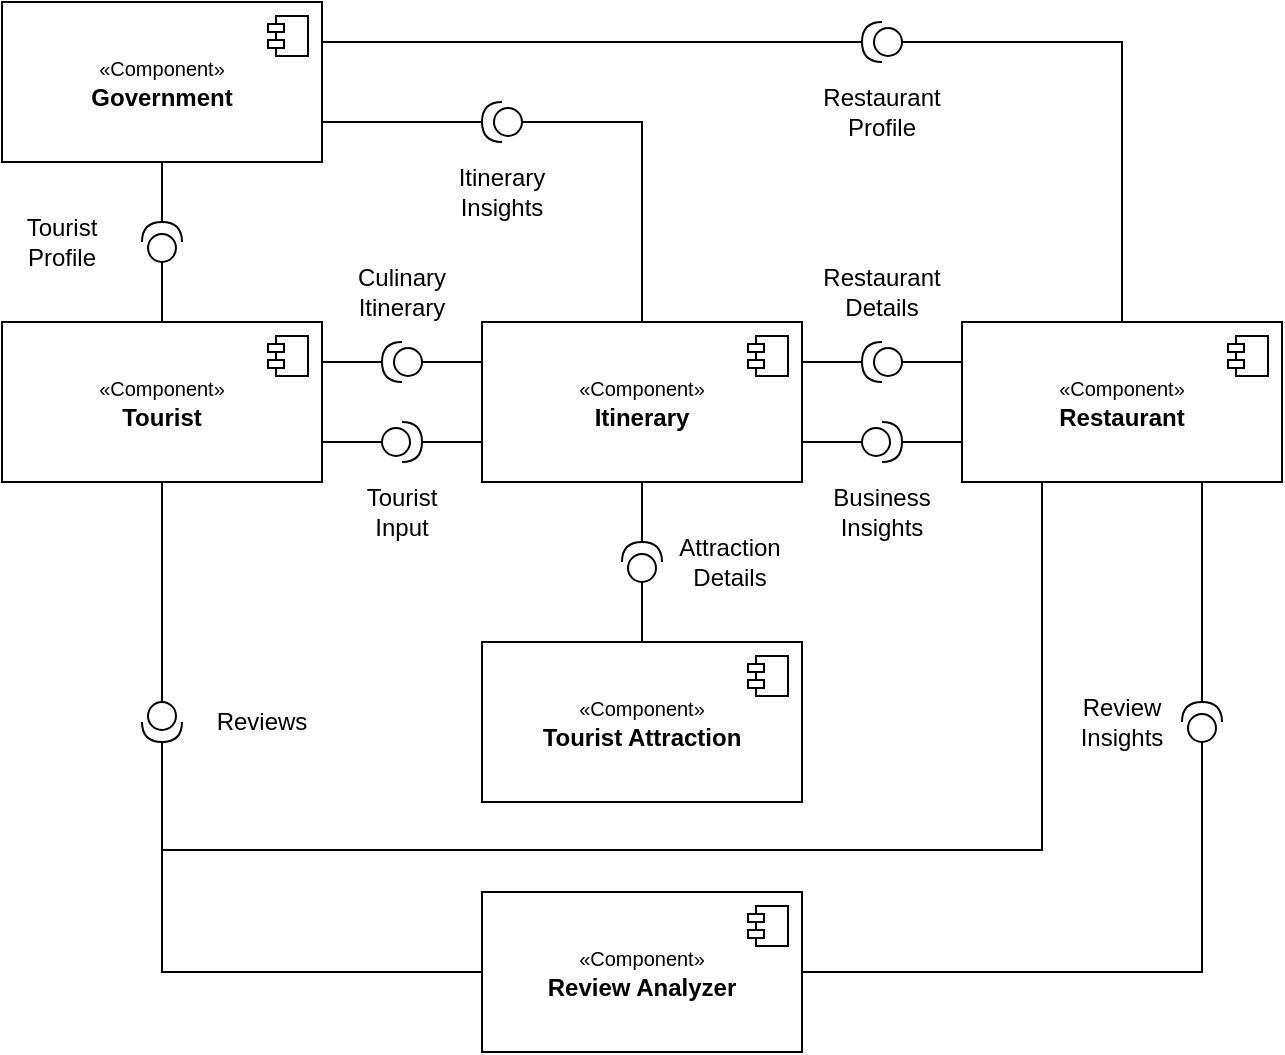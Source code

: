 <mxfile version="22.1.17" type="device">
  <diagram name="Seite-1" id="ILDbKF3d8qMEyiGiMhM8">
    <mxGraphModel dx="957" dy="446" grid="1" gridSize="10" guides="1" tooltips="1" connect="1" arrows="1" fold="1" page="1" pageScale="1" pageWidth="827" pageHeight="1169" math="0" shadow="0">
      <root>
        <mxCell id="0" />
        <mxCell id="1" parent="0" />
        <mxCell id="Tj8pwtwo7b4YPSIV7wdt-5" value="&lt;font style=&quot;font-size: 10px;&quot;&gt;«Component»&lt;/font&gt;&lt;b&gt;&lt;br&gt;Tourist&lt;/b&gt;" style="html=1;dropTarget=0;whiteSpace=wrap;" parent="1" vertex="1">
          <mxGeometry x="40" y="200" width="160" height="80" as="geometry" />
        </mxCell>
        <mxCell id="Tj8pwtwo7b4YPSIV7wdt-6" value="" style="shape=module;jettyWidth=8;jettyHeight=4;" parent="Tj8pwtwo7b4YPSIV7wdt-5" vertex="1">
          <mxGeometry x="1" width="20" height="20" relative="1" as="geometry">
            <mxPoint x="-27" y="7" as="offset" />
          </mxGeometry>
        </mxCell>
        <mxCell id="Tj8pwtwo7b4YPSIV7wdt-7" value="&lt;font style=&quot;font-size: 10px;&quot;&gt;«Component»&lt;/font&gt;&lt;b&gt;&lt;br&gt;Government&lt;/b&gt;" style="html=1;dropTarget=0;whiteSpace=wrap;" parent="1" vertex="1">
          <mxGeometry x="40" y="40" width="160" height="80" as="geometry" />
        </mxCell>
        <mxCell id="Tj8pwtwo7b4YPSIV7wdt-8" value="" style="shape=module;jettyWidth=8;jettyHeight=4;" parent="Tj8pwtwo7b4YPSIV7wdt-7" vertex="1">
          <mxGeometry x="1" width="20" height="20" relative="1" as="geometry">
            <mxPoint x="-27" y="7" as="offset" />
          </mxGeometry>
        </mxCell>
        <mxCell id="Tj8pwtwo7b4YPSIV7wdt-9" value="&lt;font style=&quot;font-size: 10px;&quot;&gt;«Component»&lt;/font&gt;&lt;b&gt;&lt;br&gt;Restaurant&lt;/b&gt;" style="html=1;dropTarget=0;whiteSpace=wrap;" parent="1" vertex="1">
          <mxGeometry x="520" y="200" width="160" height="80" as="geometry" />
        </mxCell>
        <mxCell id="Tj8pwtwo7b4YPSIV7wdt-10" value="" style="shape=module;jettyWidth=8;jettyHeight=4;" parent="Tj8pwtwo7b4YPSIV7wdt-9" vertex="1">
          <mxGeometry x="1" width="20" height="20" relative="1" as="geometry">
            <mxPoint x="-27" y="7" as="offset" />
          </mxGeometry>
        </mxCell>
        <mxCell id="Tj8pwtwo7b4YPSIV7wdt-11" value="&lt;font style=&quot;font-size: 10px;&quot;&gt;«Component»&lt;/font&gt;&lt;b&gt;&lt;br&gt;Itinerary&lt;/b&gt;" style="html=1;dropTarget=0;whiteSpace=wrap;" parent="1" vertex="1">
          <mxGeometry x="280" y="200" width="160" height="80" as="geometry" />
        </mxCell>
        <mxCell id="Tj8pwtwo7b4YPSIV7wdt-12" value="" style="shape=module;jettyWidth=8;jettyHeight=4;" parent="Tj8pwtwo7b4YPSIV7wdt-11" vertex="1">
          <mxGeometry x="1" width="20" height="20" relative="1" as="geometry">
            <mxPoint x="-27" y="7" as="offset" />
          </mxGeometry>
        </mxCell>
        <mxCell id="Tj8pwtwo7b4YPSIV7wdt-13" value="&lt;font style=&quot;font-size: 10px;&quot;&gt;«Component»&lt;/font&gt;&lt;b&gt;&lt;br&gt;Tourist Attraction&lt;/b&gt;" style="html=1;dropTarget=0;whiteSpace=wrap;" parent="1" vertex="1">
          <mxGeometry x="280" y="360" width="160" height="80" as="geometry" />
        </mxCell>
        <mxCell id="Tj8pwtwo7b4YPSIV7wdt-14" value="" style="shape=module;jettyWidth=8;jettyHeight=4;" parent="Tj8pwtwo7b4YPSIV7wdt-13" vertex="1">
          <mxGeometry x="1" width="20" height="20" relative="1" as="geometry">
            <mxPoint x="-27" y="7" as="offset" />
          </mxGeometry>
        </mxCell>
        <mxCell id="Tj8pwtwo7b4YPSIV7wdt-57" style="edgeStyle=orthogonalEdgeStyle;rounded=0;orthogonalLoop=1;jettySize=auto;html=1;exitX=0;exitY=0.5;exitDx=0;exitDy=0;exitPerimeter=0;entryX=0.5;entryY=0;entryDx=0;entryDy=0;endArrow=none;endFill=0;" parent="1" source="Tj8pwtwo7b4YPSIV7wdt-25" target="Tj8pwtwo7b4YPSIV7wdt-13" edge="1">
          <mxGeometry relative="1" as="geometry" />
        </mxCell>
        <mxCell id="Tj8pwtwo7b4YPSIV7wdt-25" value="" style="shape=providedRequiredInterface;html=1;verticalLabelPosition=bottom;sketch=0;direction=south;rotation=180;" parent="1" vertex="1">
          <mxGeometry x="350" y="310" width="20" height="20" as="geometry" />
        </mxCell>
        <mxCell id="Tj8pwtwo7b4YPSIV7wdt-28" value="" style="endArrow=none;html=1;rounded=0;entryX=0.5;entryY=1;entryDx=0;entryDy=0;exitX=1;exitY=0.5;exitDx=0;exitDy=0;exitPerimeter=0;" parent="1" source="Tj8pwtwo7b4YPSIV7wdt-25" target="Tj8pwtwo7b4YPSIV7wdt-11" edge="1">
          <mxGeometry width="50" height="50" relative="1" as="geometry">
            <mxPoint x="310" y="300" as="sourcePoint" />
            <mxPoint x="360" y="250" as="targetPoint" />
          </mxGeometry>
        </mxCell>
        <mxCell id="Tj8pwtwo7b4YPSIV7wdt-30" value="" style="shape=providedRequiredInterface;html=1;verticalLabelPosition=bottom;sketch=0;direction=south;rotation=90;" parent="1" vertex="1">
          <mxGeometry x="470" y="210" width="20" height="20" as="geometry" />
        </mxCell>
        <mxCell id="Tj8pwtwo7b4YPSIV7wdt-31" value="" style="endArrow=none;html=1;rounded=0;entryX=1;entryY=0.25;entryDx=0;entryDy=0;exitX=1;exitY=0.5;exitDx=0;exitDy=0;exitPerimeter=0;" parent="1" source="Tj8pwtwo7b4YPSIV7wdt-30" target="Tj8pwtwo7b4YPSIV7wdt-11" edge="1">
          <mxGeometry width="50" height="50" relative="1" as="geometry">
            <mxPoint x="410" y="320" as="sourcePoint" />
            <mxPoint x="410" y="290" as="targetPoint" />
          </mxGeometry>
        </mxCell>
        <mxCell id="Tj8pwtwo7b4YPSIV7wdt-32" value="" style="endArrow=none;html=1;rounded=0;entryX=0;entryY=0.5;entryDx=0;entryDy=0;entryPerimeter=0;exitX=0;exitY=0.25;exitDx=0;exitDy=0;" parent="1" source="Tj8pwtwo7b4YPSIV7wdt-9" target="Tj8pwtwo7b4YPSIV7wdt-30" edge="1">
          <mxGeometry width="50" height="50" relative="1" as="geometry">
            <mxPoint x="410" y="370" as="sourcePoint" />
            <mxPoint x="410" y="340" as="targetPoint" />
          </mxGeometry>
        </mxCell>
        <mxCell id="Tj8pwtwo7b4YPSIV7wdt-33" value="" style="endArrow=none;html=1;rounded=0;entryX=1;entryY=0.75;entryDx=0;entryDy=0;exitX=0;exitY=0.5;exitDx=0;exitDy=0;exitPerimeter=0;" parent="1" source="Tj8pwtwo7b4YPSIV7wdt-35" target="Tj8pwtwo7b4YPSIV7wdt-5" edge="1">
          <mxGeometry width="50" height="50" relative="1" as="geometry">
            <mxPoint x="240" y="260" as="sourcePoint" />
            <mxPoint x="410" y="290" as="targetPoint" />
          </mxGeometry>
        </mxCell>
        <mxCell id="Tj8pwtwo7b4YPSIV7wdt-35" value="" style="shape=providedRequiredInterface;html=1;verticalLabelPosition=bottom;sketch=0;direction=south;rotation=270;" parent="1" vertex="1">
          <mxGeometry x="230" y="250" width="20" height="20" as="geometry" />
        </mxCell>
        <mxCell id="Tj8pwtwo7b4YPSIV7wdt-36" value="" style="endArrow=none;html=1;rounded=0;exitX=0;exitY=0.75;exitDx=0;exitDy=0;entryX=1;entryY=0.5;entryDx=0;entryDy=0;entryPerimeter=0;" parent="1" source="Tj8pwtwo7b4YPSIV7wdt-11" target="Tj8pwtwo7b4YPSIV7wdt-35" edge="1">
          <mxGeometry width="50" height="50" relative="1" as="geometry">
            <mxPoint x="250" y="250" as="sourcePoint" />
            <mxPoint x="250" y="240" as="targetPoint" />
          </mxGeometry>
        </mxCell>
        <mxCell id="Tj8pwtwo7b4YPSIV7wdt-37" value="" style="shape=providedRequiredInterface;html=1;verticalLabelPosition=bottom;sketch=0;direction=south;rotation=180;" parent="1" vertex="1">
          <mxGeometry x="110" y="150" width="20" height="20" as="geometry" />
        </mxCell>
        <mxCell id="Tj8pwtwo7b4YPSIV7wdt-44" style="edgeStyle=orthogonalEdgeStyle;rounded=0;orthogonalLoop=1;jettySize=auto;html=1;exitX=0.5;exitY=1;exitDx=0;exitDy=0;entryX=1;entryY=0.5;entryDx=0;entryDy=0;entryPerimeter=0;endArrow=none;endFill=0;" parent="1" source="Tj8pwtwo7b4YPSIV7wdt-7" target="Tj8pwtwo7b4YPSIV7wdt-37" edge="1">
          <mxGeometry relative="1" as="geometry" />
        </mxCell>
        <mxCell id="Tj8pwtwo7b4YPSIV7wdt-45" style="edgeStyle=orthogonalEdgeStyle;rounded=0;orthogonalLoop=1;jettySize=auto;html=1;entryX=0.5;entryY=0;entryDx=0;entryDy=0;endArrow=none;endFill=0;" parent="1" target="Tj8pwtwo7b4YPSIV7wdt-5" edge="1">
          <mxGeometry relative="1" as="geometry">
            <mxPoint x="120" y="170" as="sourcePoint" />
            <mxPoint x="130" y="160" as="targetPoint" />
          </mxGeometry>
        </mxCell>
        <mxCell id="Tj8pwtwo7b4YPSIV7wdt-48" style="edgeStyle=orthogonalEdgeStyle;rounded=0;orthogonalLoop=1;jettySize=auto;html=1;entryX=0.5;entryY=0;entryDx=0;entryDy=0;endArrow=none;endFill=0;exitX=0;exitY=0.5;exitDx=0;exitDy=0;exitPerimeter=0;" parent="1" source="Tj8pwtwo7b4YPSIV7wdt-46" target="Tj8pwtwo7b4YPSIV7wdt-11" edge="1">
          <mxGeometry relative="1" as="geometry">
            <mxPoint x="310" y="100" as="sourcePoint" />
          </mxGeometry>
        </mxCell>
        <mxCell id="Tj8pwtwo7b4YPSIV7wdt-46" value="" style="shape=providedRequiredInterface;html=1;verticalLabelPosition=bottom;sketch=0;direction=south;rotation=90;" parent="1" vertex="1">
          <mxGeometry x="280" y="90" width="20" height="20" as="geometry" />
        </mxCell>
        <mxCell id="Tj8pwtwo7b4YPSIV7wdt-47" style="edgeStyle=orthogonalEdgeStyle;rounded=0;orthogonalLoop=1;jettySize=auto;html=1;exitX=1;exitY=0.75;exitDx=0;exitDy=0;endArrow=none;endFill=0;entryX=1;entryY=0.5;entryDx=0;entryDy=0;entryPerimeter=0;" parent="1" source="Tj8pwtwo7b4YPSIV7wdt-7" target="Tj8pwtwo7b4YPSIV7wdt-46" edge="1">
          <mxGeometry relative="1" as="geometry">
            <mxPoint x="260" y="80" as="targetPoint" />
          </mxGeometry>
        </mxCell>
        <mxCell id="Tj8pwtwo7b4YPSIV7wdt-51" value="" style="edgeStyle=orthogonalEdgeStyle;rounded=0;orthogonalLoop=1;jettySize=auto;html=1;exitX=1;exitY=0.25;exitDx=0;exitDy=0;entryX=1;entryY=0.5;entryDx=0;entryDy=0;entryPerimeter=0;endArrow=none;endFill=0;" parent="1" source="Tj8pwtwo7b4YPSIV7wdt-7" target="Tj8pwtwo7b4YPSIV7wdt-50" edge="1">
          <mxGeometry relative="1" as="geometry">
            <mxPoint x="200" y="60" as="sourcePoint" />
            <mxPoint x="600" y="200" as="targetPoint" />
            <Array as="points" />
          </mxGeometry>
        </mxCell>
        <mxCell id="Tj8pwtwo7b4YPSIV7wdt-52" style="edgeStyle=orthogonalEdgeStyle;rounded=0;orthogonalLoop=1;jettySize=auto;html=1;entryX=0.25;entryY=0;entryDx=0;entryDy=0;endArrow=none;endFill=0;exitX=0;exitY=0.5;exitDx=0;exitDy=0;exitPerimeter=0;" parent="1" source="Tj8pwtwo7b4YPSIV7wdt-50" target="Tj8pwtwo7b4YPSIV7wdt-9" edge="1">
          <mxGeometry relative="1" as="geometry">
            <Array as="points">
              <mxPoint x="600" y="60" />
              <mxPoint x="600" y="200" />
            </Array>
            <mxPoint x="490" y="60" as="sourcePoint" />
          </mxGeometry>
        </mxCell>
        <mxCell id="Tj8pwtwo7b4YPSIV7wdt-50" value="" style="shape=providedRequiredInterface;html=1;verticalLabelPosition=bottom;sketch=0;direction=south;rotation=90;" parent="1" vertex="1">
          <mxGeometry x="470" y="50" width="20" height="20" as="geometry" />
        </mxCell>
        <mxCell id="Tj8pwtwo7b4YPSIV7wdt-62" value="Tourist Input" style="text;html=1;strokeColor=none;fillColor=none;align=center;verticalAlign=middle;whiteSpace=wrap;rounded=0;" parent="1" vertex="1">
          <mxGeometry x="210" y="280" width="60" height="30" as="geometry" />
        </mxCell>
        <mxCell id="Tj8pwtwo7b4YPSIV7wdt-63" value="Attraction Details" style="text;html=1;strokeColor=none;fillColor=none;align=center;verticalAlign=middle;whiteSpace=wrap;rounded=0;" parent="1" vertex="1">
          <mxGeometry x="374" y="305" width="60" height="30" as="geometry" />
        </mxCell>
        <mxCell id="Tj8pwtwo7b4YPSIV7wdt-64" value="Restaurant Details" style="text;html=1;strokeColor=none;fillColor=none;align=center;verticalAlign=middle;whiteSpace=wrap;rounded=0;" parent="1" vertex="1">
          <mxGeometry x="450" y="170" width="60" height="30" as="geometry" />
        </mxCell>
        <mxCell id="Tj8pwtwo7b4YPSIV7wdt-65" value="Itinerary Insights" style="text;html=1;strokeColor=none;fillColor=none;align=center;verticalAlign=middle;whiteSpace=wrap;rounded=0;" parent="1" vertex="1">
          <mxGeometry x="260" y="120" width="60" height="30" as="geometry" />
        </mxCell>
        <mxCell id="Tj8pwtwo7b4YPSIV7wdt-66" value="Tourist Profile" style="text;html=1;strokeColor=none;fillColor=none;align=center;verticalAlign=middle;whiteSpace=wrap;rounded=0;" parent="1" vertex="1">
          <mxGeometry x="40" y="145" width="60" height="30" as="geometry" />
        </mxCell>
        <mxCell id="Tj8pwtwo7b4YPSIV7wdt-67" value="Restaurant Profile" style="text;html=1;strokeColor=none;fillColor=none;align=center;verticalAlign=middle;whiteSpace=wrap;rounded=0;" parent="1" vertex="1">
          <mxGeometry x="450" y="80" width="60" height="30" as="geometry" />
        </mxCell>
        <mxCell id="erItscCAWQAN8Le-8sjd-11" value="&lt;font style=&quot;font-size: 10px;&quot;&gt;«Component»&lt;/font&gt;&lt;b&gt;&lt;br&gt;Review Analyzer&lt;br&gt;&lt;/b&gt;" style="html=1;dropTarget=0;whiteSpace=wrap;" parent="1" vertex="1">
          <mxGeometry x="280" y="485" width="160" height="80" as="geometry" />
        </mxCell>
        <mxCell id="erItscCAWQAN8Le-8sjd-12" value="" style="shape=module;jettyWidth=8;jettyHeight=4;" parent="erItscCAWQAN8Le-8sjd-11" vertex="1">
          <mxGeometry x="1" width="20" height="20" relative="1" as="geometry">
            <mxPoint x="-27" y="7" as="offset" />
          </mxGeometry>
        </mxCell>
        <mxCell id="erItscCAWQAN8Le-8sjd-13" style="edgeStyle=orthogonalEdgeStyle;rounded=0;orthogonalLoop=1;jettySize=auto;html=1;entryX=0;entryY=0.5;entryDx=0;entryDy=0;endArrow=none;endFill=0;exitX=1;exitY=0.5;exitDx=0;exitDy=0;exitPerimeter=0;" parent="1" source="erItscCAWQAN8Le-8sjd-14" target="erItscCAWQAN8Le-8sjd-11" edge="1">
          <mxGeometry relative="1" as="geometry">
            <mxPoint x="90" y="510" as="sourcePoint" />
          </mxGeometry>
        </mxCell>
        <mxCell id="erItscCAWQAN8Le-8sjd-14" value="" style="shape=providedRequiredInterface;html=1;verticalLabelPosition=bottom;sketch=0;direction=south;rotation=0;" parent="1" vertex="1">
          <mxGeometry x="110" y="390" width="20" height="20" as="geometry" />
        </mxCell>
        <mxCell id="erItscCAWQAN8Le-8sjd-15" value="" style="endArrow=none;html=1;rounded=0;entryX=0.5;entryY=1;entryDx=0;entryDy=0;exitX=0;exitY=0.5;exitDx=0;exitDy=0;exitPerimeter=0;" parent="1" source="erItscCAWQAN8Le-8sjd-14" target="Tj8pwtwo7b4YPSIV7wdt-5" edge="1">
          <mxGeometry width="50" height="50" relative="1" as="geometry">
            <mxPoint x="80" y="460" as="sourcePoint" />
            <mxPoint x="360" y="460" as="targetPoint" />
          </mxGeometry>
        </mxCell>
        <mxCell id="erItscCAWQAN8Le-8sjd-16" value="Reviews" style="text;html=1;strokeColor=none;fillColor=none;align=center;verticalAlign=middle;whiteSpace=wrap;rounded=0;" parent="1" vertex="1">
          <mxGeometry x="140" y="385" width="60" height="30" as="geometry" />
        </mxCell>
        <mxCell id="erItscCAWQAN8Le-8sjd-19" style="edgeStyle=orthogonalEdgeStyle;rounded=0;orthogonalLoop=1;jettySize=auto;html=1;exitX=0;exitY=0.5;exitDx=0;exitDy=0;exitPerimeter=0;entryX=1;entryY=0.5;entryDx=0;entryDy=0;endArrow=none;endFill=0;" parent="1" source="erItscCAWQAN8Le-8sjd-20" target="erItscCAWQAN8Le-8sjd-11" edge="1">
          <mxGeometry relative="1" as="geometry">
            <mxPoint x="760" y="525" as="targetPoint" />
          </mxGeometry>
        </mxCell>
        <mxCell id="erItscCAWQAN8Le-8sjd-20" value="" style="shape=providedRequiredInterface;html=1;verticalLabelPosition=bottom;sketch=0;direction=south;rotation=180;" parent="1" vertex="1">
          <mxGeometry x="630" y="390" width="20" height="20" as="geometry" />
        </mxCell>
        <mxCell id="erItscCAWQAN8Le-8sjd-21" value="" style="endArrow=none;html=1;rounded=0;entryX=0.75;entryY=1;entryDx=0;entryDy=0;exitX=1;exitY=0.5;exitDx=0;exitDy=0;exitPerimeter=0;" parent="1" source="erItscCAWQAN8Le-8sjd-20" target="Tj8pwtwo7b4YPSIV7wdt-9" edge="1">
          <mxGeometry width="50" height="50" relative="1" as="geometry">
            <mxPoint x="600" y="430" as="sourcePoint" />
            <mxPoint x="600" y="280" as="targetPoint" />
          </mxGeometry>
        </mxCell>
        <mxCell id="erItscCAWQAN8Le-8sjd-22" value="Review Insights" style="text;html=1;strokeColor=none;fillColor=none;align=center;verticalAlign=middle;whiteSpace=wrap;rounded=0;" parent="1" vertex="1">
          <mxGeometry x="570" y="385" width="60" height="30" as="geometry" />
        </mxCell>
        <mxCell id="erItscCAWQAN8Le-8sjd-23" value="Culinary&lt;br&gt;Itinerary" style="text;html=1;strokeColor=none;fillColor=none;align=center;verticalAlign=middle;whiteSpace=wrap;rounded=0;" parent="1" vertex="1">
          <mxGeometry x="210" y="170" width="60" height="30" as="geometry" />
        </mxCell>
        <mxCell id="erItscCAWQAN8Le-8sjd-24" value="" style="shape=providedRequiredInterface;html=1;verticalLabelPosition=bottom;sketch=0;direction=south;rotation=90;" parent="1" vertex="1">
          <mxGeometry x="230" y="210" width="20" height="20" as="geometry" />
        </mxCell>
        <mxCell id="erItscCAWQAN8Le-8sjd-25" value="" style="endArrow=none;html=1;rounded=0;entryX=1;entryY=0.25;entryDx=0;entryDy=0;exitX=1;exitY=0.5;exitDx=0;exitDy=0;exitPerimeter=0;" parent="1" source="erItscCAWQAN8Le-8sjd-24" target="Tj8pwtwo7b4YPSIV7wdt-5" edge="1">
          <mxGeometry width="50" height="50" relative="1" as="geometry">
            <mxPoint x="170" y="310" as="sourcePoint" />
            <mxPoint x="200" y="230" as="targetPoint" />
          </mxGeometry>
        </mxCell>
        <mxCell id="erItscCAWQAN8Le-8sjd-26" value="" style="endArrow=none;html=1;rounded=0;exitX=0;exitY=0.25;exitDx=0;exitDy=0;entryX=0;entryY=0.5;entryDx=0;entryDy=0;entryPerimeter=0;" parent="1" source="Tj8pwtwo7b4YPSIV7wdt-11" target="erItscCAWQAN8Le-8sjd-24" edge="1">
          <mxGeometry width="50" height="50" relative="1" as="geometry">
            <mxPoint x="280" y="230" as="sourcePoint" />
            <mxPoint x="250" y="230" as="targetPoint" />
          </mxGeometry>
        </mxCell>
        <mxCell id="erItscCAWQAN8Le-8sjd-27" value="" style="endArrow=none;html=1;rounded=0;entryX=1;entryY=0.75;entryDx=0;entryDy=0;exitX=0;exitY=0.5;exitDx=0;exitDy=0;exitPerimeter=0;" parent="1" source="erItscCAWQAN8Le-8sjd-28" edge="1">
          <mxGeometry width="50" height="50" relative="1" as="geometry">
            <mxPoint x="480" y="260" as="sourcePoint" />
            <mxPoint x="440" y="260" as="targetPoint" />
          </mxGeometry>
        </mxCell>
        <mxCell id="erItscCAWQAN8Le-8sjd-28" value="" style="shape=providedRequiredInterface;html=1;verticalLabelPosition=bottom;sketch=0;direction=south;rotation=270;" parent="1" vertex="1">
          <mxGeometry x="470" y="250" width="20" height="20" as="geometry" />
        </mxCell>
        <mxCell id="erItscCAWQAN8Le-8sjd-29" value="" style="endArrow=none;html=1;rounded=0;exitX=0;exitY=0.75;exitDx=0;exitDy=0;entryX=1;entryY=0.5;entryDx=0;entryDy=0;entryPerimeter=0;" parent="1" target="erItscCAWQAN8Le-8sjd-28" edge="1">
          <mxGeometry width="50" height="50" relative="1" as="geometry">
            <mxPoint x="520" y="260" as="sourcePoint" />
            <mxPoint x="490" y="240" as="targetPoint" />
          </mxGeometry>
        </mxCell>
        <mxCell id="erItscCAWQAN8Le-8sjd-30" value="Business Insights" style="text;html=1;strokeColor=none;fillColor=none;align=center;verticalAlign=middle;whiteSpace=wrap;rounded=0;" parent="1" vertex="1">
          <mxGeometry x="450" y="280" width="60" height="30" as="geometry" />
        </mxCell>
        <mxCell id="erItscCAWQAN8Le-8sjd-31" style="edgeStyle=orthogonalEdgeStyle;rounded=0;orthogonalLoop=1;jettySize=auto;html=1;exitX=0.25;exitY=1;exitDx=0;exitDy=0;endArrow=none;endFill=0;" parent="1" source="Tj8pwtwo7b4YPSIV7wdt-9" edge="1">
          <mxGeometry relative="1" as="geometry">
            <mxPoint x="120" y="464" as="targetPoint" />
            <mxPoint x="560" y="284" as="sourcePoint" />
            <Array as="points">
              <mxPoint x="560" y="464" />
            </Array>
          </mxGeometry>
        </mxCell>
      </root>
    </mxGraphModel>
  </diagram>
</mxfile>
